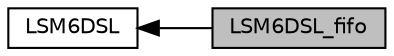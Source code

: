 digraph "LSM6DSL_fifo"
{
  edge [fontname="Helvetica",fontsize="10",labelfontname="Helvetica",labelfontsize="10"];
  node [fontname="Helvetica",fontsize="10",shape=box];
  rankdir=LR;
  Node2 [label="LSM6DSL",height=0.2,width=0.4,color="black", fillcolor="white", style="filled",URL="$group___l_s_m6_d_s_l.html",tooltip="This file provides a set of functions needed to drive the lsm6dsl enanced inertial module."];
  Node1 [label="LSM6DSL_fifo",height=0.2,width=0.4,color="black", fillcolor="grey75", style="filled", fontcolor="black",tooltip="This section group all the functions concerning the fifo usage."];
  Node2->Node1 [shape=plaintext, dir="back", style="solid"];
}
